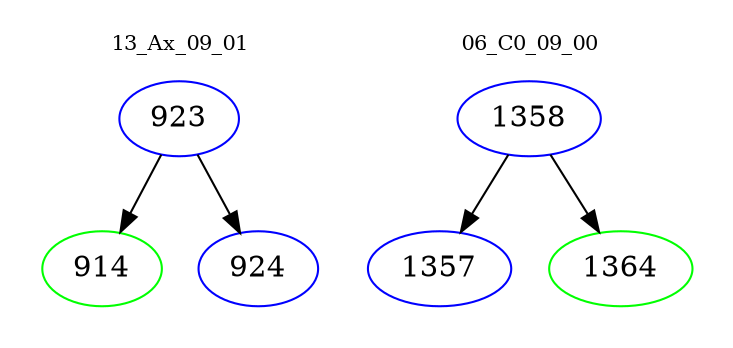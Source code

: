 digraph{
subgraph cluster_0 {
color = white
label = "13_Ax_09_01";
fontsize=10;
T0_923 [label="923", color="blue"]
T0_923 -> T0_914 [color="black"]
T0_914 [label="914", color="green"]
T0_923 -> T0_924 [color="black"]
T0_924 [label="924", color="blue"]
}
subgraph cluster_1 {
color = white
label = "06_C0_09_00";
fontsize=10;
T1_1358 [label="1358", color="blue"]
T1_1358 -> T1_1357 [color="black"]
T1_1357 [label="1357", color="blue"]
T1_1358 -> T1_1364 [color="black"]
T1_1364 [label="1364", color="green"]
}
}
